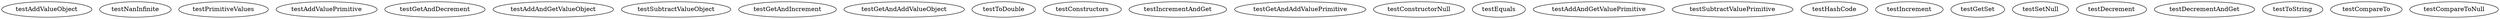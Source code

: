 digraph G {
testAddValueObject;
testNanInfinite;
testPrimitiveValues;
testAddValuePrimitive;
testGetAndDecrement;
testAddAndGetValueObject;
testSubtractValueObject;
testGetAndIncrement;
testGetAndAddValueObject;
testToDouble;
testConstructors;
testIncrementAndGet;
testGetAndAddValuePrimitive;
testConstructorNull;
testEquals;
testAddAndGetValuePrimitive;
testSubtractValuePrimitive;
testHashCode;
testIncrement;
testGetSet;
testSetNull;
testDecrement;
testDecrementAndGet;
testToString;
testCompareTo;
testCompareToNull;
}